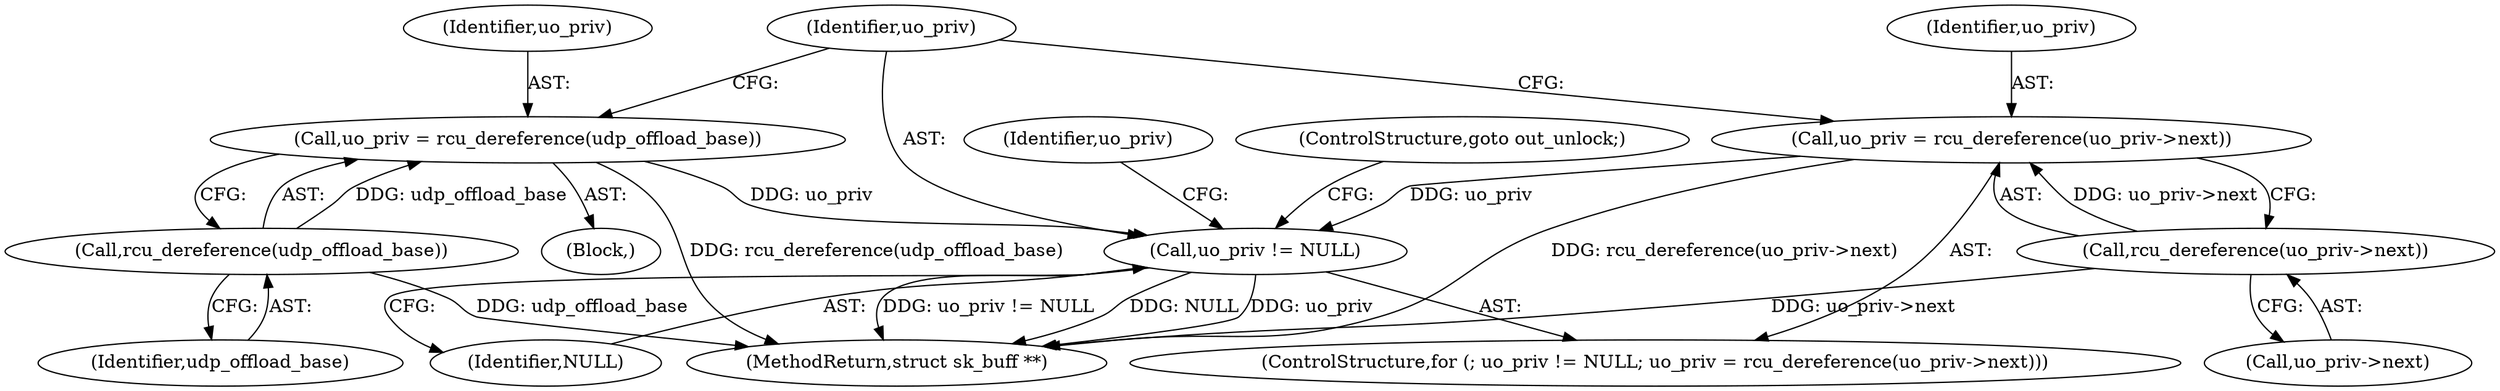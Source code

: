 digraph "0_linux_fac8e0f579695a3ecbc4d3cac369139d7f819971_1@pointer" {
"1000161" [label="(Call,uo_priv != NULL)"];
"1000156" [label="(Call,uo_priv = rcu_dereference(udp_offload_base))"];
"1000158" [label="(Call,rcu_dereference(udp_offload_base))"];
"1000164" [label="(Call,uo_priv = rcu_dereference(uo_priv->next))"];
"1000166" [label="(Call,rcu_dereference(uo_priv->next))"];
"1000107" [label="(Block,)"];
"1000156" [label="(Call,uo_priv = rcu_dereference(udp_offload_base))"];
"1000201" [label="(ControlStructure,goto out_unlock;)"];
"1000167" [label="(Call,uo_priv->next)"];
"1000177" [label="(Identifier,uo_priv)"];
"1000166" [label="(Call,rcu_dereference(uo_priv->next))"];
"1000306" [label="(MethodReturn,struct sk_buff **)"];
"1000159" [label="(Identifier,udp_offload_base)"];
"1000164" [label="(Call,uo_priv = rcu_dereference(uo_priv->next))"];
"1000160" [label="(ControlStructure,for (; uo_priv != NULL; uo_priv = rcu_dereference(uo_priv->next)))"];
"1000162" [label="(Identifier,uo_priv)"];
"1000165" [label="(Identifier,uo_priv)"];
"1000161" [label="(Call,uo_priv != NULL)"];
"1000158" [label="(Call,rcu_dereference(udp_offload_base))"];
"1000163" [label="(Identifier,NULL)"];
"1000157" [label="(Identifier,uo_priv)"];
"1000161" -> "1000160"  [label="AST: "];
"1000161" -> "1000163"  [label="CFG: "];
"1000162" -> "1000161"  [label="AST: "];
"1000163" -> "1000161"  [label="AST: "];
"1000177" -> "1000161"  [label="CFG: "];
"1000201" -> "1000161"  [label="CFG: "];
"1000161" -> "1000306"  [label="DDG: NULL"];
"1000161" -> "1000306"  [label="DDG: uo_priv"];
"1000161" -> "1000306"  [label="DDG: uo_priv != NULL"];
"1000156" -> "1000161"  [label="DDG: uo_priv"];
"1000164" -> "1000161"  [label="DDG: uo_priv"];
"1000156" -> "1000107"  [label="AST: "];
"1000156" -> "1000158"  [label="CFG: "];
"1000157" -> "1000156"  [label="AST: "];
"1000158" -> "1000156"  [label="AST: "];
"1000162" -> "1000156"  [label="CFG: "];
"1000156" -> "1000306"  [label="DDG: rcu_dereference(udp_offload_base)"];
"1000158" -> "1000156"  [label="DDG: udp_offload_base"];
"1000158" -> "1000159"  [label="CFG: "];
"1000159" -> "1000158"  [label="AST: "];
"1000158" -> "1000306"  [label="DDG: udp_offload_base"];
"1000164" -> "1000160"  [label="AST: "];
"1000164" -> "1000166"  [label="CFG: "];
"1000165" -> "1000164"  [label="AST: "];
"1000166" -> "1000164"  [label="AST: "];
"1000162" -> "1000164"  [label="CFG: "];
"1000164" -> "1000306"  [label="DDG: rcu_dereference(uo_priv->next)"];
"1000166" -> "1000164"  [label="DDG: uo_priv->next"];
"1000166" -> "1000167"  [label="CFG: "];
"1000167" -> "1000166"  [label="AST: "];
"1000166" -> "1000306"  [label="DDG: uo_priv->next"];
}
